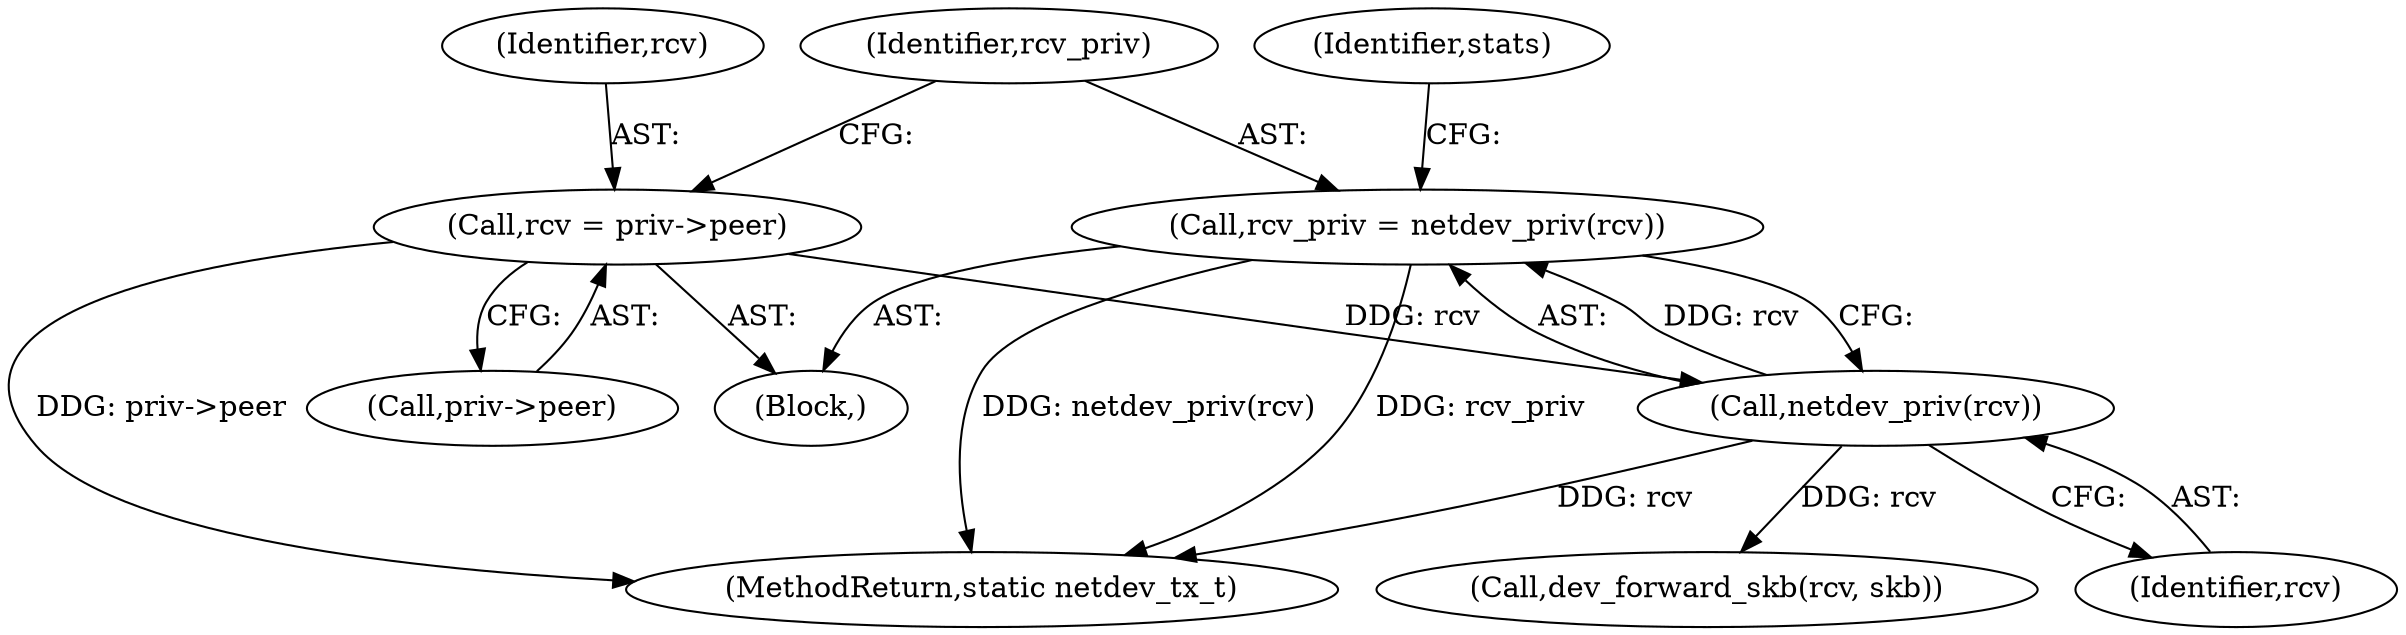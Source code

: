 digraph "0_linux_6ec82562ffc6f297d0de36d65776cff8e5704867@pointer" {
"1000122" [label="(Call,rcv_priv = netdev_priv(rcv))"];
"1000124" [label="(Call,netdev_priv(rcv))"];
"1000117" [label="(Call,rcv = priv->peer)"];
"1000118" [label="(Identifier,rcv)"];
"1000123" [label="(Identifier,rcv_priv)"];
"1000209" [label="(MethodReturn,static netdev_tx_t)"];
"1000103" [label="(Block,)"];
"1000168" [label="(Call,dev_forward_skb(rcv, skb))"];
"1000125" [label="(Identifier,rcv)"];
"1000124" [label="(Call,netdev_priv(rcv))"];
"1000119" [label="(Call,priv->peer)"];
"1000122" [label="(Call,rcv_priv = netdev_priv(rcv))"];
"1000117" [label="(Call,rcv = priv->peer)"];
"1000127" [label="(Identifier,stats)"];
"1000122" -> "1000103"  [label="AST: "];
"1000122" -> "1000124"  [label="CFG: "];
"1000123" -> "1000122"  [label="AST: "];
"1000124" -> "1000122"  [label="AST: "];
"1000127" -> "1000122"  [label="CFG: "];
"1000122" -> "1000209"  [label="DDG: rcv_priv"];
"1000122" -> "1000209"  [label="DDG: netdev_priv(rcv)"];
"1000124" -> "1000122"  [label="DDG: rcv"];
"1000124" -> "1000125"  [label="CFG: "];
"1000125" -> "1000124"  [label="AST: "];
"1000124" -> "1000209"  [label="DDG: rcv"];
"1000117" -> "1000124"  [label="DDG: rcv"];
"1000124" -> "1000168"  [label="DDG: rcv"];
"1000117" -> "1000103"  [label="AST: "];
"1000117" -> "1000119"  [label="CFG: "];
"1000118" -> "1000117"  [label="AST: "];
"1000119" -> "1000117"  [label="AST: "];
"1000123" -> "1000117"  [label="CFG: "];
"1000117" -> "1000209"  [label="DDG: priv->peer"];
}
